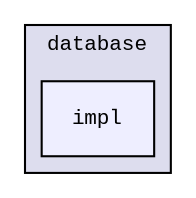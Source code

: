 digraph "src/tbox/database/impl" {
  compound=true
  node [ fontsize="10", fontname="CourierNew"];
  edge [ labelfontsize="10", labelfontname="CourierNew"];
  subgraph clusterdir_6a6d92b46cadf624214305b0b696bade {
    graph [ bgcolor="#ddddee", pencolor="black", label="database" fontname="CourierNew", fontsize="10", URL="dir_6a6d92b46cadf624214305b0b696bade.html"]
  dir_37ccb83d8b6b6264ceabe809701c3f95 [shape=box, label="impl", style="filled", fillcolor="#eeeeff", pencolor="black", URL="dir_37ccb83d8b6b6264ceabe809701c3f95.html"];
  }
}
